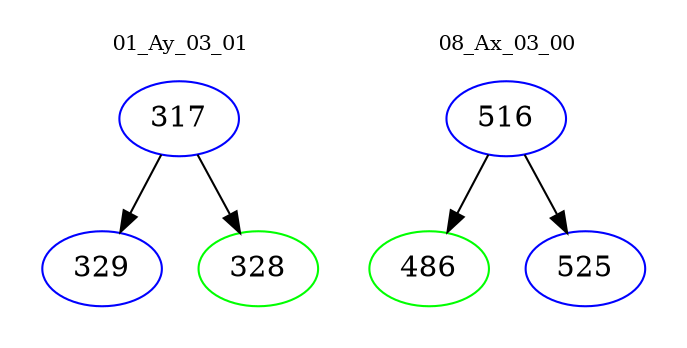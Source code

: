 digraph{
subgraph cluster_0 {
color = white
label = "01_Ay_03_01";
fontsize=10;
T0_317 [label="317", color="blue"]
T0_317 -> T0_329 [color="black"]
T0_329 [label="329", color="blue"]
T0_317 -> T0_328 [color="black"]
T0_328 [label="328", color="green"]
}
subgraph cluster_1 {
color = white
label = "08_Ax_03_00";
fontsize=10;
T1_516 [label="516", color="blue"]
T1_516 -> T1_486 [color="black"]
T1_486 [label="486", color="green"]
T1_516 -> T1_525 [color="black"]
T1_525 [label="525", color="blue"]
}
}
